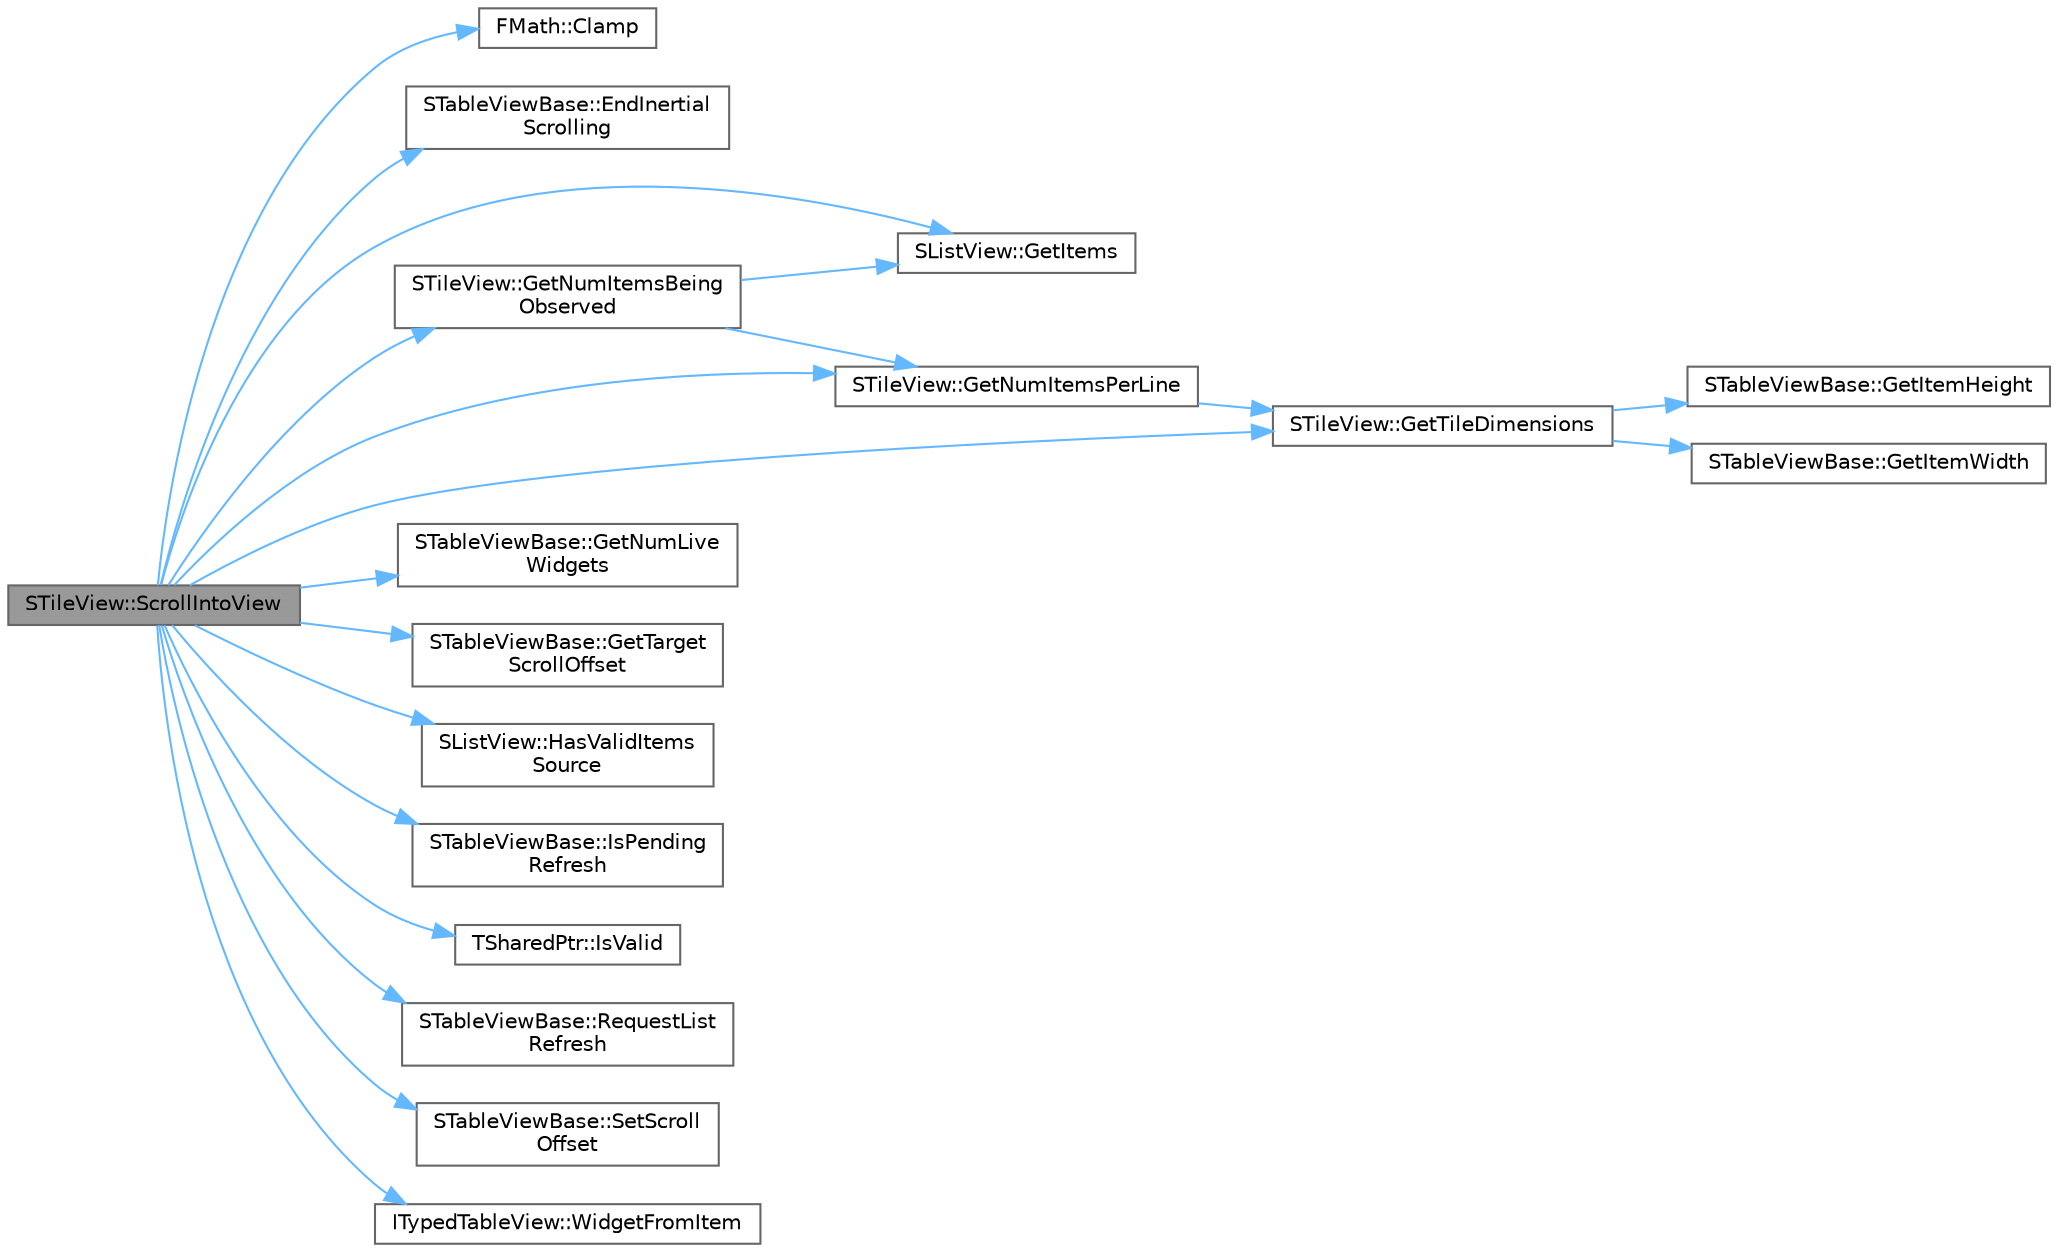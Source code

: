 digraph "STileView::ScrollIntoView"
{
 // INTERACTIVE_SVG=YES
 // LATEX_PDF_SIZE
  bgcolor="transparent";
  edge [fontname=Helvetica,fontsize=10,labelfontname=Helvetica,labelfontsize=10];
  node [fontname=Helvetica,fontsize=10,shape=box,height=0.2,width=0.4];
  rankdir="LR";
  Node1 [id="Node000001",label="STileView::ScrollIntoView",height=0.2,width=0.4,color="gray40", fillcolor="grey60", style="filled", fontcolor="black",tooltip="If there is a pending request to scroll an item into view, do so."];
  Node1 -> Node2 [id="edge1_Node000001_Node000002",color="steelblue1",style="solid",tooltip=" "];
  Node2 [id="Node000002",label="FMath::Clamp",height=0.2,width=0.4,color="grey40", fillcolor="white", style="filled",URL="$dc/d20/structFMath.html#a7dbca5929b2ea7f13304eb4c927dab6c",tooltip="Clamps X to be between Min and Max, inclusive."];
  Node1 -> Node3 [id="edge2_Node000001_Node000003",color="steelblue1",style="solid",tooltip=" "];
  Node3 [id="Node000003",label="STableViewBase::EndInertial\lScrolling",height=0.2,width=0.4,color="grey40", fillcolor="white", style="filled",URL="$dc/d5c/classSTableViewBase.html#a67bff9898a108390f7e6124bcbc29dab",tooltip="Reset the inertial scroll velocity accumulated in the InertialScrollManager."];
  Node1 -> Node4 [id="edge3_Node000001_Node000004",color="steelblue1",style="solid",tooltip=" "];
  Node4 [id="Node000004",label="SListView::GetItems",height=0.2,width=0.4,color="grey40", fillcolor="white", style="filled",URL="$d1/dc1/classSListView.html#a1173896bcdc632619a64ed12fdffd989",tooltip=" "];
  Node1 -> Node5 [id="edge4_Node000001_Node000005",color="steelblue1",style="solid",tooltip=" "];
  Node5 [id="Node000005",label="STileView::GetNumItemsBeing\lObserved",height=0.2,width=0.4,color="grey40", fillcolor="white", style="filled",URL="$d0/d1a/classSTileView.html#a208dfb37fd93928f28db1dabdd122492",tooltip=" "];
  Node5 -> Node4 [id="edge5_Node000005_Node000004",color="steelblue1",style="solid",tooltip=" "];
  Node5 -> Node6 [id="edge6_Node000005_Node000006",color="steelblue1",style="solid",tooltip=" "];
  Node6 [id="Node000006",label="STileView::GetNumItemsPerLine",height=0.2,width=0.4,color="grey40", fillcolor="white", style="filled",URL="$d0/d1a/classSTileView.html#a64e1502f6771980216b34348f04e3caf",tooltip="Get the number of items that can fit in the view along the line axis (orthogonal to the scroll axis) ..."];
  Node6 -> Node7 [id="edge7_Node000006_Node000007",color="steelblue1",style="solid",tooltip=" "];
  Node7 [id="Node000007",label="STileView::GetTileDimensions",height=0.2,width=0.4,color="grey40", fillcolor="white", style="filled",URL="$d0/d1a/classSTileView.html#acef64085bee0375a04fdc0f576264e5b",tooltip=" "];
  Node7 -> Node8 [id="edge8_Node000007_Node000008",color="steelblue1",style="solid",tooltip=" "];
  Node8 [id="Node000008",label="STableViewBase::GetItemHeight",height=0.2,width=0.4,color="grey40", fillcolor="white", style="filled",URL="$dc/d5c/classSTableViewBase.html#aa72dbf21d116f5cc5070815abe98654f",tooltip="Get the uniform item height that is enforced by ListViews."];
  Node7 -> Node9 [id="edge9_Node000007_Node000009",color="steelblue1",style="solid",tooltip=" "];
  Node9 [id="Node000009",label="STableViewBase::GetItemWidth",height=0.2,width=0.4,color="grey40", fillcolor="white", style="filled",URL="$dc/d5c/classSTableViewBase.html#a49ab8bc6ad0f5f534a9f4d960531ff55",tooltip="Get the uniform item width."];
  Node1 -> Node6 [id="edge10_Node000001_Node000006",color="steelblue1",style="solid",tooltip=" "];
  Node1 -> Node10 [id="edge11_Node000001_Node000010",color="steelblue1",style="solid",tooltip=" "];
  Node10 [id="Node000010",label="STableViewBase::GetNumLive\lWidgets",height=0.2,width=0.4,color="grey40", fillcolor="white", style="filled",URL="$dc/d5c/classSTableViewBase.html#aeb0bbb63072b5915b887b8a7d5051e4a",tooltip=" "];
  Node1 -> Node11 [id="edge12_Node000001_Node000011",color="steelblue1",style="solid",tooltip=" "];
  Node11 [id="Node000011",label="STableViewBase::GetTarget\lScrollOffset",height=0.2,width=0.4,color="grey40", fillcolor="white", style="filled",URL="$dc/d5c/classSTableViewBase.html#ab89bdddd6885541567667b79ea77e806",tooltip="Returns the \"true\" scroll offset where the list will ultimately settle (and may already be)."];
  Node1 -> Node7 [id="edge13_Node000001_Node000007",color="steelblue1",style="solid",tooltip=" "];
  Node1 -> Node12 [id="edge14_Node000001_Node000012",color="steelblue1",style="solid",tooltip=" "];
  Node12 [id="Node000012",label="SListView::HasValidItems\lSource",height=0.2,width=0.4,color="grey40", fillcolor="white", style="filled",URL="$d1/dc1/classSListView.html#a0a3952774ab1ac2d4abf67a3b9999ab3",tooltip=" "];
  Node1 -> Node13 [id="edge15_Node000001_Node000013",color="steelblue1",style="solid",tooltip=" "];
  Node13 [id="Node000013",label="STableViewBase::IsPending\lRefresh",height=0.2,width=0.4,color="grey40", fillcolor="white", style="filled",URL="$dc/d5c/classSTableViewBase.html#ab17ab22fb08c4a443c0e9de210242e34",tooltip="Return true if there is currently a refresh pending, false otherwise."];
  Node1 -> Node14 [id="edge16_Node000001_Node000014",color="steelblue1",style="solid",tooltip=" "];
  Node14 [id="Node000014",label="TSharedPtr::IsValid",height=0.2,width=0.4,color="grey40", fillcolor="white", style="filled",URL="$d8/d2f/classTSharedPtr.html#acb5f7d3a359aaafcebe24b6b19882ad3",tooltip="Checks to see if this shared pointer is actually pointing to an object."];
  Node1 -> Node15 [id="edge17_Node000001_Node000015",color="steelblue1",style="solid",tooltip=" "];
  Node15 [id="Node000015",label="STableViewBase::RequestList\lRefresh",height=0.2,width=0.4,color="grey40", fillcolor="white", style="filled",URL="$dc/d5c/classSTableViewBase.html#af9a562bc0fe92279054ca537f0328032",tooltip="Mark the list as dirty so that it will refresh its widgets on next tick."];
  Node1 -> Node16 [id="edge18_Node000001_Node000016",color="steelblue1",style="solid",tooltip=" "];
  Node16 [id="Node000016",label="STableViewBase::SetScroll\lOffset",height=0.2,width=0.4,color="grey40", fillcolor="white", style="filled",URL="$dc/d5c/classSTableViewBase.html#a5f3db98ed42f5eb3a726de2baf0213b1",tooltip="Set the scroll offset of this view (in items)"];
  Node1 -> Node17 [id="edge19_Node000001_Node000017",color="steelblue1",style="solid",tooltip=" "];
  Node17 [id="Node000017",label="ITypedTableView::WidgetFromItem",height=0.2,width=0.4,color="grey40", fillcolor="white", style="filled",URL="$da/d3b/classITypedTableView.html#a8bcb5d55c29a5139975654ab2bd22f17",tooltip="Find a widget for this item if it has already been constructed."];
}

